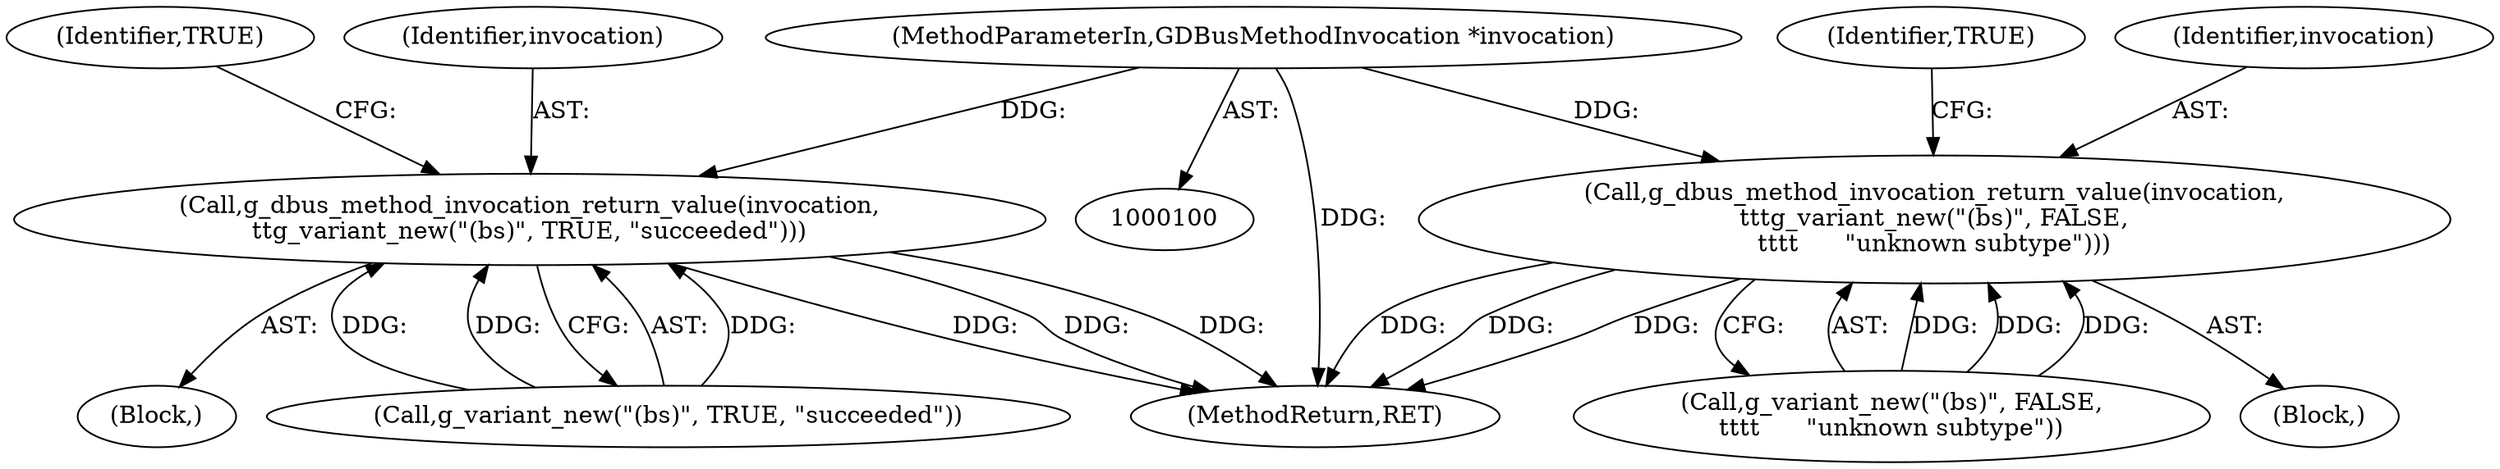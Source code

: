 digraph "0_tcmu-runner_e2d953050766ac538615a811c64b34358614edce@pointer" {
"1000102" [label="(MethodParameterIn,GDBusMethodInvocation *invocation)"];
"1000121" [label="(Call,g_dbus_method_invocation_return_value(invocation,\n\t\t\tg_variant_new(\"(bs)\", FALSE,\n\t\t\t\t      \"unknown subtype\")))"];
"1000141" [label="(Call,g_dbus_method_invocation_return_value(invocation,\n\t\tg_variant_new(\"(bs)\", TRUE, \"succeeded\")))"];
"1000142" [label="(Identifier,invocation)"];
"1000105" [label="(Block,)"];
"1000123" [label="(Call,g_variant_new(\"(bs)\", FALSE,\n\t\t\t\t      \"unknown subtype\"))"];
"1000122" [label="(Identifier,invocation)"];
"1000121" [label="(Call,g_dbus_method_invocation_return_value(invocation,\n\t\t\tg_variant_new(\"(bs)\", FALSE,\n\t\t\t\t      \"unknown subtype\")))"];
"1000148" [label="(Identifier,TRUE)"];
"1000102" [label="(MethodParameterIn,GDBusMethodInvocation *invocation)"];
"1000141" [label="(Call,g_dbus_method_invocation_return_value(invocation,\n\t\tg_variant_new(\"(bs)\", TRUE, \"succeeded\")))"];
"1000149" [label="(MethodReturn,RET)"];
"1000128" [label="(Identifier,TRUE)"];
"1000143" [label="(Call,g_variant_new(\"(bs)\", TRUE, \"succeeded\"))"];
"1000120" [label="(Block,)"];
"1000102" -> "1000100"  [label="AST: "];
"1000102" -> "1000149"  [label="DDG: "];
"1000102" -> "1000121"  [label="DDG: "];
"1000102" -> "1000141"  [label="DDG: "];
"1000121" -> "1000120"  [label="AST: "];
"1000121" -> "1000123"  [label="CFG: "];
"1000122" -> "1000121"  [label="AST: "];
"1000123" -> "1000121"  [label="AST: "];
"1000128" -> "1000121"  [label="CFG: "];
"1000121" -> "1000149"  [label="DDG: "];
"1000121" -> "1000149"  [label="DDG: "];
"1000121" -> "1000149"  [label="DDG: "];
"1000123" -> "1000121"  [label="DDG: "];
"1000123" -> "1000121"  [label="DDG: "];
"1000123" -> "1000121"  [label="DDG: "];
"1000141" -> "1000105"  [label="AST: "];
"1000141" -> "1000143"  [label="CFG: "];
"1000142" -> "1000141"  [label="AST: "];
"1000143" -> "1000141"  [label="AST: "];
"1000148" -> "1000141"  [label="CFG: "];
"1000141" -> "1000149"  [label="DDG: "];
"1000141" -> "1000149"  [label="DDG: "];
"1000141" -> "1000149"  [label="DDG: "];
"1000143" -> "1000141"  [label="DDG: "];
"1000143" -> "1000141"  [label="DDG: "];
"1000143" -> "1000141"  [label="DDG: "];
}
